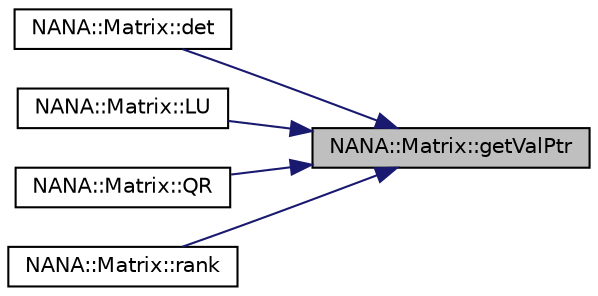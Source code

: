 digraph "NANA::Matrix::getValPtr"
{
 // LATEX_PDF_SIZE
  edge [fontname="Helvetica",fontsize="10",labelfontname="Helvetica",labelfontsize="10"];
  node [fontname="Helvetica",fontsize="10",shape=record];
  rankdir="RL";
  Node1 [label="NANA::Matrix::getValPtr",height=0.2,width=0.4,color="black", fillcolor="grey75", style="filled", fontcolor="black",tooltip="获取值的指针"];
  Node1 -> Node2 [dir="back",color="midnightblue",fontsize="10",style="solid",fontname="Helvetica"];
  Node2 [label="NANA::Matrix::det",height=0.2,width=0.4,color="black", fillcolor="white", style="filled",URL="$class_n_a_n_a_1_1_matrix.html#abc38a025de0550a8d856fecf1e19910e",tooltip="求矩阵行列式的值"];
  Node1 -> Node3 [dir="back",color="midnightblue",fontsize="10",style="solid",fontname="Helvetica"];
  Node3 [label="NANA::Matrix::LU",height=0.2,width=0.4,color="black", fillcolor="white", style="filled",URL="$class_n_a_n_a_1_1_matrix.html#a4fa999237fe4b55b662bcd8e38707d1e",tooltip="实现矩阵的LU分解"];
  Node1 -> Node4 [dir="back",color="midnightblue",fontsize="10",style="solid",fontname="Helvetica"];
  Node4 [label="NANA::Matrix::QR",height=0.2,width=0.4,color="black", fillcolor="white", style="filled",URL="$class_n_a_n_a_1_1_matrix.html#aa7c0b878879e366512929f60b01b883b",tooltip="基于豪斯荷尔德变换实现矩阵的QR分解"];
  Node1 -> Node5 [dir="back",color="midnightblue",fontsize="10",style="solid",fontname="Helvetica"];
  Node5 [label="NANA::Matrix::rank",height=0.2,width=0.4,color="black", fillcolor="white", style="filled",URL="$class_n_a_n_a_1_1_matrix.html#a88be45600d7dd39bd348a51a756e7e37",tooltip="求矩阵的秩"];
}
